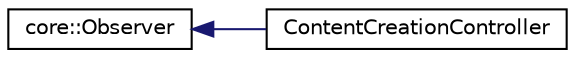digraph "Graphical Class Hierarchy"
{
  edge [fontname="Helvetica",fontsize="10",labelfontname="Helvetica",labelfontsize="10"];
  node [fontname="Helvetica",fontsize="10",shape=record];
  rankdir="LR";
  Node1 [label="core::Observer",height=0.2,width=0.4,color="black", fillcolor="white", style="filled",URL="$classcore_1_1_observer.html"];
  Node1 -> Node2 [dir="back",color="midnightblue",fontsize="10",style="solid",fontname="Helvetica"];
  Node2 [label="ContentCreationController",height=0.2,width=0.4,color="black", fillcolor="white", style="filled",URL="$class_content_creation_controller.html"];
}

